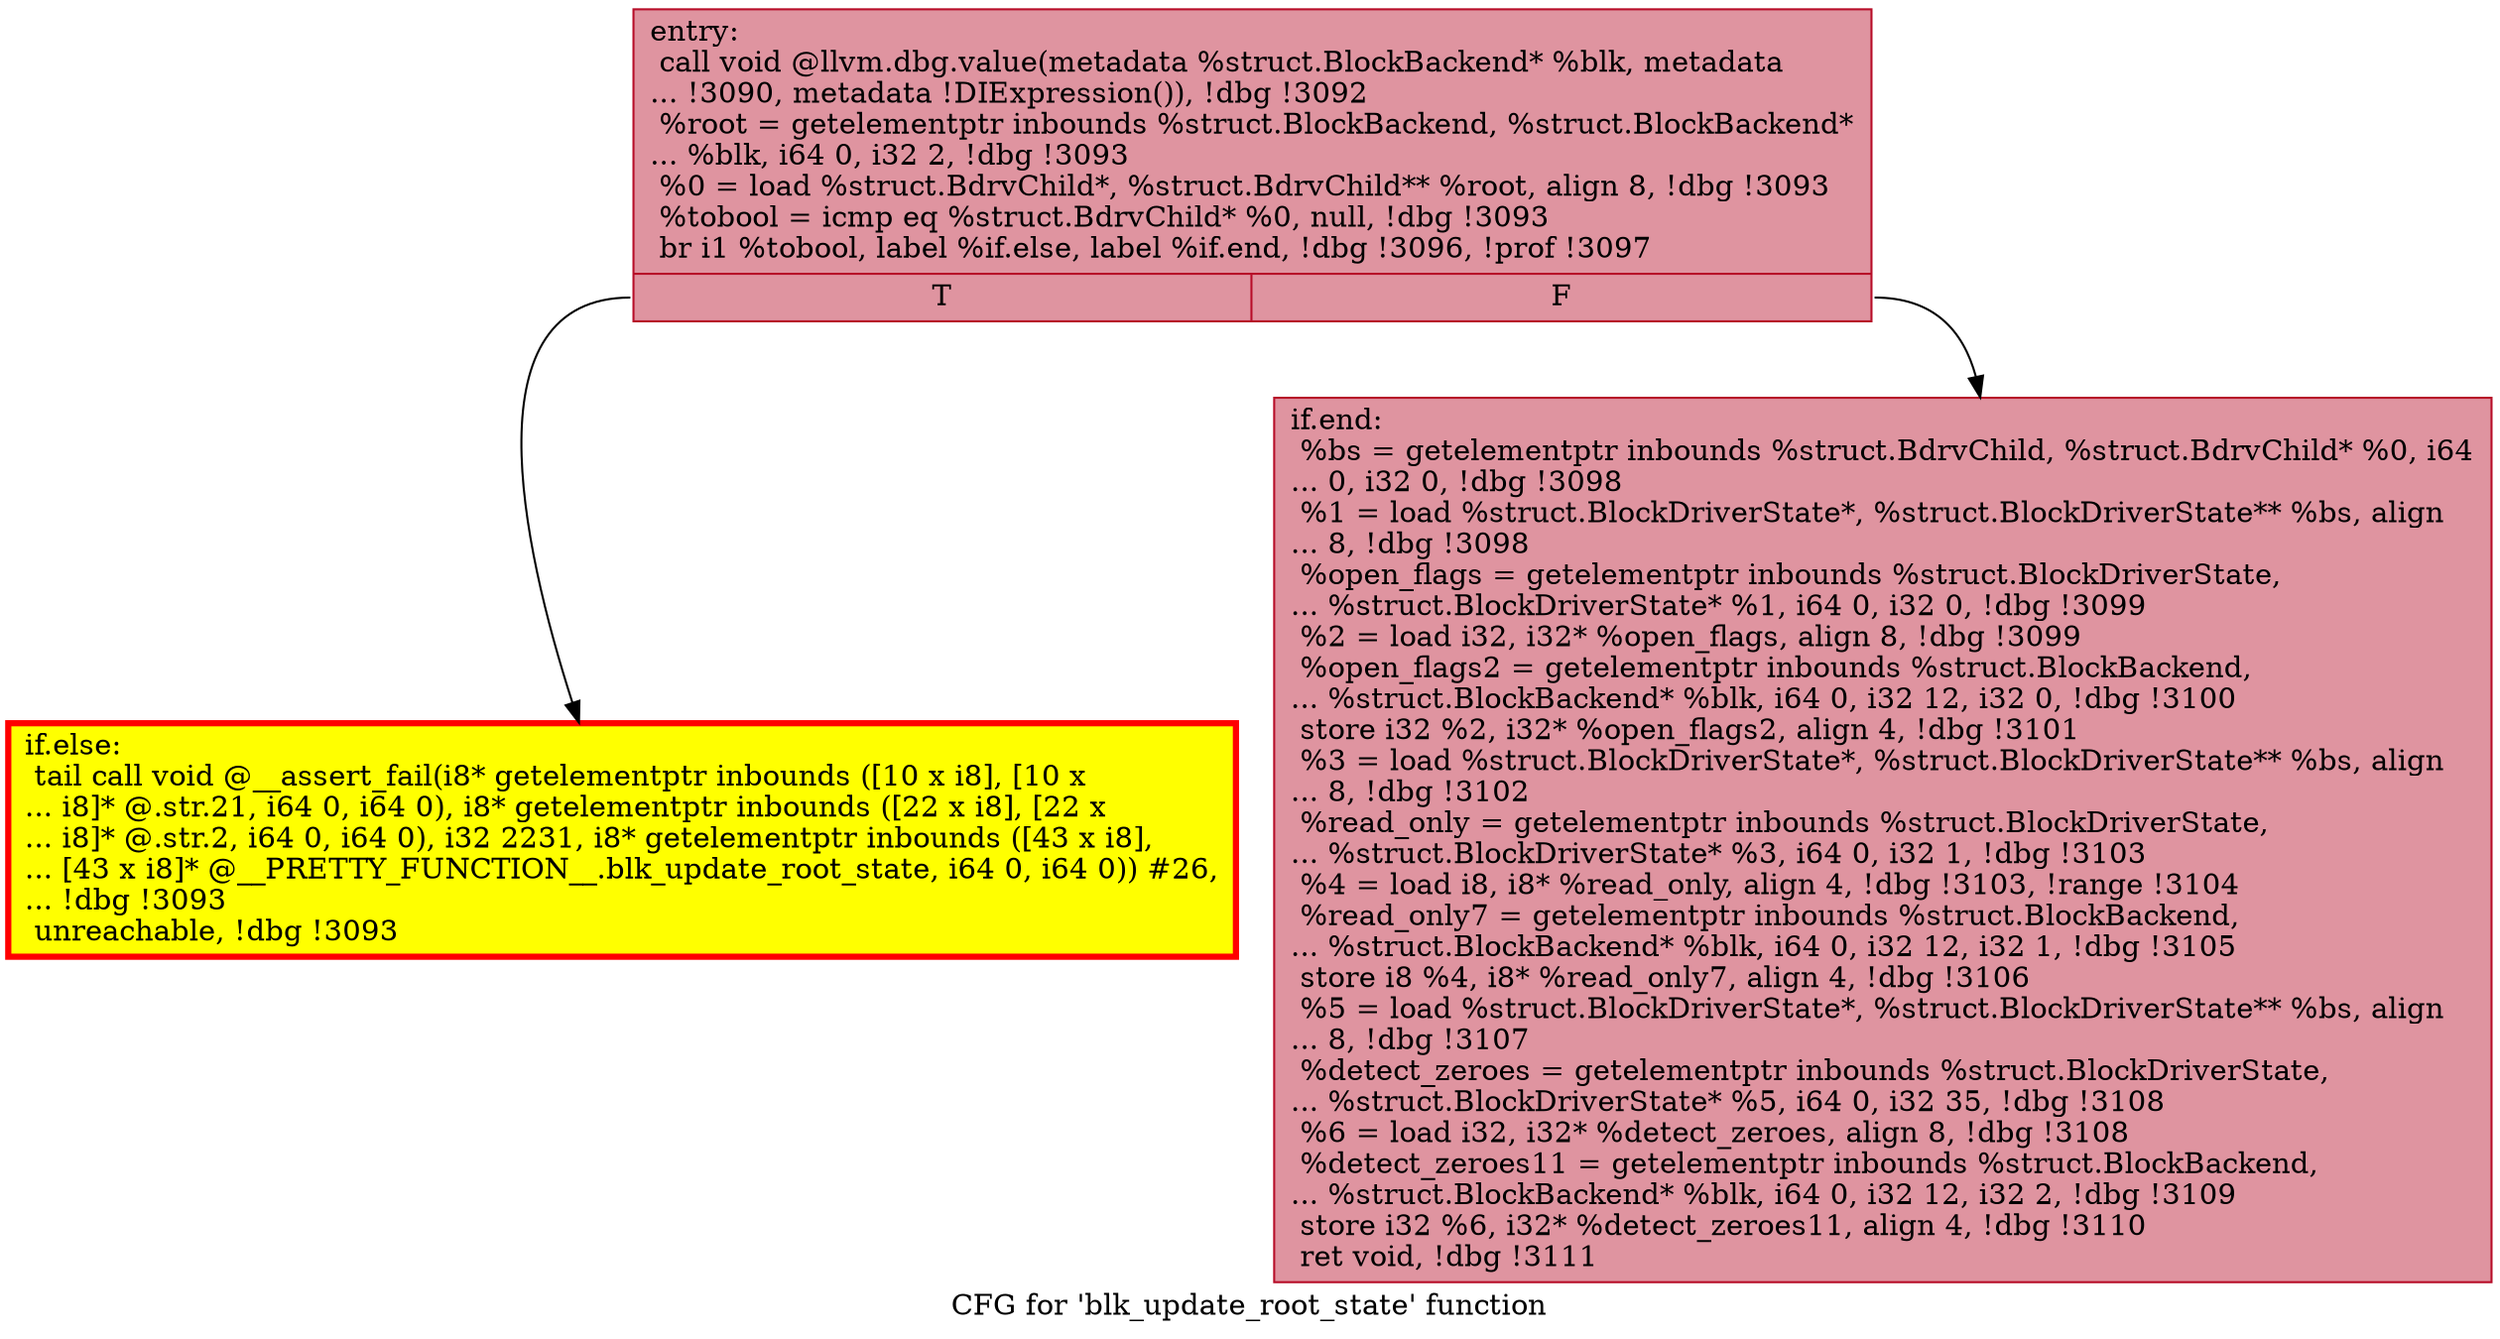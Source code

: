 digraph "CFG for 'blk_update_root_state' function" {
	label="CFG for 'blk_update_root_state' function";

	Node0x55d70fd84220 [shape=record,color="#b70d28ff", style=filled, fillcolor="#b70d2870",label="{entry:\l  call void @llvm.dbg.value(metadata %struct.BlockBackend* %blk, metadata\l... !3090, metadata !DIExpression()), !dbg !3092\l  %root = getelementptr inbounds %struct.BlockBackend, %struct.BlockBackend*\l... %blk, i64 0, i32 2, !dbg !3093\l  %0 = load %struct.BdrvChild*, %struct.BdrvChild** %root, align 8, !dbg !3093\l  %tobool = icmp eq %struct.BdrvChild* %0, null, !dbg !3093\l  br i1 %tobool, label %if.else, label %if.end, !dbg !3096, !prof !3097\l|{<s0>T|<s1>F}}"];
	Node0x55d70fd84220:s0 -> Node0x55d70fd84e80;
	Node0x55d70fd84220:s1 -> Node0x55d70fd84d30;
	Node0x55d70fd84e80 [shape=record,penwidth=3.0, style="filled", color="red", fillcolor="yellow",label="{if.else:                                          \l  tail call void @__assert_fail(i8* getelementptr inbounds ([10 x i8], [10 x\l... i8]* @.str.21, i64 0, i64 0), i8* getelementptr inbounds ([22 x i8], [22 x\l... i8]* @.str.2, i64 0, i64 0), i32 2231, i8* getelementptr inbounds ([43 x i8],\l... [43 x i8]* @__PRETTY_FUNCTION__.blk_update_root_state, i64 0, i64 0)) #26,\l... !dbg !3093\l  unreachable, !dbg !3093\l}"];
	Node0x55d70fd84d30 [shape=record,color="#b70d28ff", style=filled, fillcolor="#b70d2870",label="{if.end:                                           \l  %bs = getelementptr inbounds %struct.BdrvChild, %struct.BdrvChild* %0, i64\l... 0, i32 0, !dbg !3098\l  %1 = load %struct.BlockDriverState*, %struct.BlockDriverState** %bs, align\l... 8, !dbg !3098\l  %open_flags = getelementptr inbounds %struct.BlockDriverState,\l... %struct.BlockDriverState* %1, i64 0, i32 0, !dbg !3099\l  %2 = load i32, i32* %open_flags, align 8, !dbg !3099\l  %open_flags2 = getelementptr inbounds %struct.BlockBackend,\l... %struct.BlockBackend* %blk, i64 0, i32 12, i32 0, !dbg !3100\l  store i32 %2, i32* %open_flags2, align 4, !dbg !3101\l  %3 = load %struct.BlockDriverState*, %struct.BlockDriverState** %bs, align\l... 8, !dbg !3102\l  %read_only = getelementptr inbounds %struct.BlockDriverState,\l... %struct.BlockDriverState* %3, i64 0, i32 1, !dbg !3103\l  %4 = load i8, i8* %read_only, align 4, !dbg !3103, !range !3104\l  %read_only7 = getelementptr inbounds %struct.BlockBackend,\l... %struct.BlockBackend* %blk, i64 0, i32 12, i32 1, !dbg !3105\l  store i8 %4, i8* %read_only7, align 4, !dbg !3106\l  %5 = load %struct.BlockDriverState*, %struct.BlockDriverState** %bs, align\l... 8, !dbg !3107\l  %detect_zeroes = getelementptr inbounds %struct.BlockDriverState,\l... %struct.BlockDriverState* %5, i64 0, i32 35, !dbg !3108\l  %6 = load i32, i32* %detect_zeroes, align 8, !dbg !3108\l  %detect_zeroes11 = getelementptr inbounds %struct.BlockBackend,\l... %struct.BlockBackend* %blk, i64 0, i32 12, i32 2, !dbg !3109\l  store i32 %6, i32* %detect_zeroes11, align 4, !dbg !3110\l  ret void, !dbg !3111\l}"];
}
